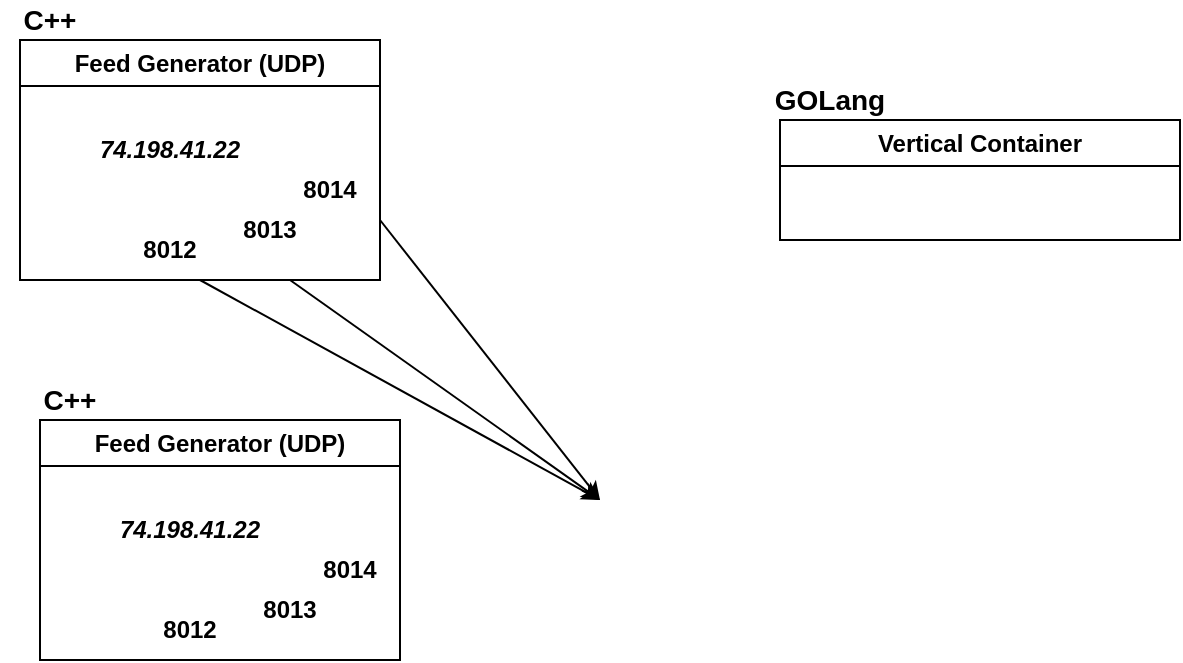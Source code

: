 <mxfile version="24.8.3">
  <diagram name="Page-1" id="e0UPksUb_2R0cpyEKxwO">
    <mxGraphModel dx="954" dy="1658" grid="1" gridSize="10" guides="1" tooltips="1" connect="1" arrows="1" fold="1" page="1" pageScale="1" pageWidth="850" pageHeight="1100" math="0" shadow="0">
      <root>
        <mxCell id="0" />
        <mxCell id="1" parent="0" />
        <mxCell id="mwgmDoQ_D7T0AYcq4sDt-3" value="Feed Generator (UDP)" style="swimlane;whiteSpace=wrap;html=1;" vertex="1" parent="1">
          <mxGeometry x="30" y="-1060" width="180" height="120" as="geometry" />
        </mxCell>
        <mxCell id="mwgmDoQ_D7T0AYcq4sDt-10" value="&lt;b&gt;8012&lt;/b&gt;" style="text;html=1;align=center;verticalAlign=middle;whiteSpace=wrap;rounded=0;" vertex="1" parent="mwgmDoQ_D7T0AYcq4sDt-3">
          <mxGeometry x="50" y="90" width="50" height="30" as="geometry" />
        </mxCell>
        <mxCell id="mwgmDoQ_D7T0AYcq4sDt-11" value="&lt;b&gt;8014&lt;/b&gt;" style="text;html=1;align=center;verticalAlign=middle;whiteSpace=wrap;rounded=0;" vertex="1" parent="mwgmDoQ_D7T0AYcq4sDt-3">
          <mxGeometry x="130" y="60" width="50" height="30" as="geometry" />
        </mxCell>
        <mxCell id="mwgmDoQ_D7T0AYcq4sDt-12" value="&lt;b&gt;8013&lt;/b&gt;" style="text;html=1;align=center;verticalAlign=middle;whiteSpace=wrap;rounded=0;" vertex="1" parent="mwgmDoQ_D7T0AYcq4sDt-3">
          <mxGeometry x="100" y="80" width="50" height="30" as="geometry" />
        </mxCell>
        <mxCell id="mwgmDoQ_D7T0AYcq4sDt-13" value="&lt;b&gt;&lt;i&gt;74.198.41.22&lt;/i&gt;&lt;/b&gt;" style="text;html=1;align=center;verticalAlign=middle;whiteSpace=wrap;rounded=0;" vertex="1" parent="mwgmDoQ_D7T0AYcq4sDt-3">
          <mxGeometry x="30" y="40" width="90" height="30" as="geometry" />
        </mxCell>
        <mxCell id="mwgmDoQ_D7T0AYcq4sDt-6" value="" style="endArrow=classic;html=1;rounded=0;exitX=1;exitY=0.75;exitDx=0;exitDy=0;" edge="1" parent="1" source="mwgmDoQ_D7T0AYcq4sDt-3">
          <mxGeometry width="50" height="50" relative="1" as="geometry">
            <mxPoint x="390" y="-910" as="sourcePoint" />
            <mxPoint x="320" y="-830" as="targetPoint" />
          </mxGeometry>
        </mxCell>
        <mxCell id="mwgmDoQ_D7T0AYcq4sDt-7" value="" style="endArrow=classic;html=1;rounded=0;exitX=0.75;exitY=1;exitDx=0;exitDy=0;" edge="1" parent="1" source="mwgmDoQ_D7T0AYcq4sDt-3">
          <mxGeometry width="50" height="50" relative="1" as="geometry">
            <mxPoint x="390" y="-910" as="sourcePoint" />
            <mxPoint x="320" y="-830" as="targetPoint" />
          </mxGeometry>
        </mxCell>
        <mxCell id="mwgmDoQ_D7T0AYcq4sDt-8" value="" style="endArrow=classic;html=1;rounded=0;exitX=0.5;exitY=1;exitDx=0;exitDy=0;" edge="1" parent="1" source="mwgmDoQ_D7T0AYcq4sDt-3">
          <mxGeometry width="50" height="50" relative="1" as="geometry">
            <mxPoint x="175" y="-930" as="sourcePoint" />
            <mxPoint x="320" y="-830" as="targetPoint" />
          </mxGeometry>
        </mxCell>
        <mxCell id="mwgmDoQ_D7T0AYcq4sDt-9" value="&lt;b&gt;&lt;font style=&quot;font-size: 14px;&quot;&gt;C++&lt;/font&gt;&lt;/b&gt;" style="text;html=1;align=center;verticalAlign=middle;whiteSpace=wrap;rounded=0;" vertex="1" parent="1">
          <mxGeometry x="20" y="-1080" width="50" height="20" as="geometry" />
        </mxCell>
        <mxCell id="mwgmDoQ_D7T0AYcq4sDt-15" value="Vertical Container" style="swimlane;whiteSpace=wrap;html=1;" vertex="1" parent="1">
          <mxGeometry x="410" y="-1020" width="200" height="60" as="geometry" />
        </mxCell>
        <mxCell id="mwgmDoQ_D7T0AYcq4sDt-16" value="&lt;b&gt;&lt;font style=&quot;font-size: 14px;&quot;&gt;GOLang&lt;/font&gt;&lt;/b&gt;" style="text;html=1;align=center;verticalAlign=middle;whiteSpace=wrap;rounded=0;" vertex="1" parent="1">
          <mxGeometry x="410" y="-1040" width="50" height="20" as="geometry" />
        </mxCell>
        <mxCell id="mwgmDoQ_D7T0AYcq4sDt-17" value="Feed Generator (UDP)" style="swimlane;whiteSpace=wrap;html=1;" vertex="1" parent="1">
          <mxGeometry x="40" y="-870" width="180" height="120" as="geometry" />
        </mxCell>
        <mxCell id="mwgmDoQ_D7T0AYcq4sDt-18" value="&lt;b&gt;8012&lt;/b&gt;" style="text;html=1;align=center;verticalAlign=middle;whiteSpace=wrap;rounded=0;" vertex="1" parent="mwgmDoQ_D7T0AYcq4sDt-17">
          <mxGeometry x="50" y="90" width="50" height="30" as="geometry" />
        </mxCell>
        <mxCell id="mwgmDoQ_D7T0AYcq4sDt-19" value="&lt;b&gt;8014&lt;/b&gt;" style="text;html=1;align=center;verticalAlign=middle;whiteSpace=wrap;rounded=0;" vertex="1" parent="mwgmDoQ_D7T0AYcq4sDt-17">
          <mxGeometry x="130" y="60" width="50" height="30" as="geometry" />
        </mxCell>
        <mxCell id="mwgmDoQ_D7T0AYcq4sDt-20" value="&lt;b&gt;8013&lt;/b&gt;" style="text;html=1;align=center;verticalAlign=middle;whiteSpace=wrap;rounded=0;" vertex="1" parent="mwgmDoQ_D7T0AYcq4sDt-17">
          <mxGeometry x="100" y="80" width="50" height="30" as="geometry" />
        </mxCell>
        <mxCell id="mwgmDoQ_D7T0AYcq4sDt-21" value="&lt;b&gt;&lt;i&gt;74.198.41.22&lt;/i&gt;&lt;/b&gt;" style="text;html=1;align=center;verticalAlign=middle;whiteSpace=wrap;rounded=0;" vertex="1" parent="mwgmDoQ_D7T0AYcq4sDt-17">
          <mxGeometry x="30" y="40" width="90" height="30" as="geometry" />
        </mxCell>
        <mxCell id="mwgmDoQ_D7T0AYcq4sDt-22" value="&lt;b&gt;&lt;font style=&quot;font-size: 14px;&quot;&gt;C++&lt;/font&gt;&lt;/b&gt;" style="text;html=1;align=center;verticalAlign=middle;whiteSpace=wrap;rounded=0;" vertex="1" parent="1">
          <mxGeometry x="30" y="-890" width="50" height="20" as="geometry" />
        </mxCell>
      </root>
    </mxGraphModel>
  </diagram>
</mxfile>
